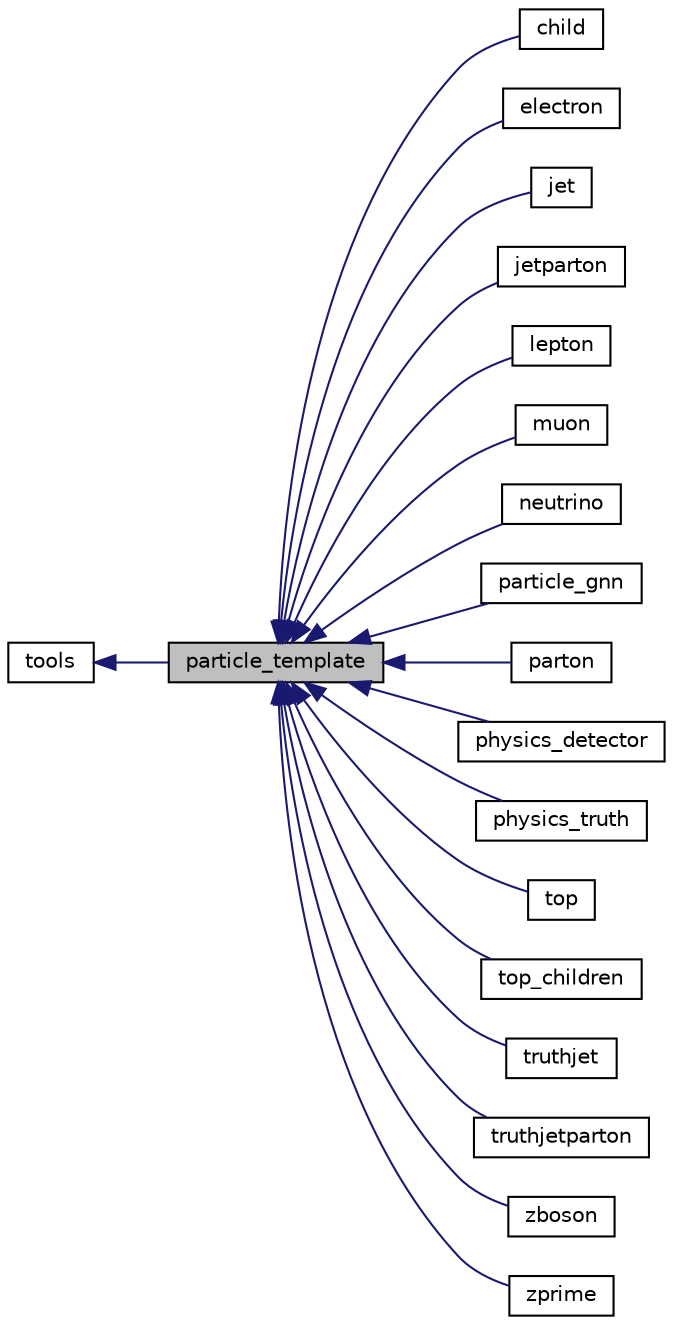 digraph "particle_template"
{
 // INTERACTIVE_SVG=YES
 // LATEX_PDF_SIZE
  edge [fontname="Helvetica",fontsize="10",labelfontname="Helvetica",labelfontsize="10"];
  node [fontname="Helvetica",fontsize="10",shape=record];
  rankdir="LR";
  Node1 [label="particle_template",height=0.2,width=0.4,color="black", fillcolor="grey75", style="filled", fontcolor="black",tooltip=" "];
  Node2 -> Node1 [dir="back",color="midnightblue",fontsize="10",style="solid",fontname="Helvetica"];
  Node2 [label="tools",height=0.2,width=0.4,color="black", fillcolor="white", style="filled",URL="$classtools.html",tooltip="Provides a wide range of utility functions used throughout the framework."];
  Node1 -> Node3 [dir="back",color="midnightblue",fontsize="10",style="solid",fontname="Helvetica"];
  Node3 [label="child",height=0.2,width=0.4,color="black", fillcolor="white", style="filled",URL="$classchild.html",tooltip=" "];
  Node1 -> Node4 [dir="back",color="midnightblue",fontsize="10",style="solid",fontname="Helvetica"];
  Node4 [label="electron",height=0.2,width=0.4,color="black", fillcolor="white", style="filled",URL="$classelectron.html",tooltip=" "];
  Node1 -> Node5 [dir="back",color="midnightblue",fontsize="10",style="solid",fontname="Helvetica"];
  Node5 [label="jet",height=0.2,width=0.4,color="black", fillcolor="white", style="filled",URL="$classjet.html",tooltip=" "];
  Node1 -> Node6 [dir="back",color="midnightblue",fontsize="10",style="solid",fontname="Helvetica"];
  Node6 [label="jetparton",height=0.2,width=0.4,color="black", fillcolor="white", style="filled",URL="$classjetparton.html",tooltip=" "];
  Node1 -> Node7 [dir="back",color="midnightblue",fontsize="10",style="solid",fontname="Helvetica"];
  Node7 [label="lepton",height=0.2,width=0.4,color="black", fillcolor="white", style="filled",URL="$classlepton.html",tooltip=" "];
  Node1 -> Node8 [dir="back",color="midnightblue",fontsize="10",style="solid",fontname="Helvetica"];
  Node8 [label="muon",height=0.2,width=0.4,color="black", fillcolor="white", style="filled",URL="$classmuon.html",tooltip=" "];
  Node1 -> Node9 [dir="back",color="midnightblue",fontsize="10",style="solid",fontname="Helvetica"];
  Node9 [label="neutrino",height=0.2,width=0.4,color="black", fillcolor="white", style="filled",URL="$classneutrino.html",tooltip=" "];
  Node1 -> Node10 [dir="back",color="midnightblue",fontsize="10",style="solid",fontname="Helvetica"];
  Node10 [label="particle_gnn",height=0.2,width=0.4,color="black", fillcolor="white", style="filled",URL="$classparticle__gnn.html",tooltip=" "];
  Node1 -> Node11 [dir="back",color="midnightblue",fontsize="10",style="solid",fontname="Helvetica"];
  Node11 [label="parton",height=0.2,width=0.4,color="black", fillcolor="white", style="filled",URL="$classparton.html",tooltip=" "];
  Node1 -> Node12 [dir="back",color="midnightblue",fontsize="10",style="solid",fontname="Helvetica"];
  Node12 [label="physics_detector",height=0.2,width=0.4,color="black", fillcolor="white", style="filled",URL="$classphysics__detector.html",tooltip=" "];
  Node1 -> Node13 [dir="back",color="midnightblue",fontsize="10",style="solid",fontname="Helvetica"];
  Node13 [label="physics_truth",height=0.2,width=0.4,color="black", fillcolor="white", style="filled",URL="$classphysics__truth.html",tooltip=" "];
  Node1 -> Node14 [dir="back",color="midnightblue",fontsize="10",style="solid",fontname="Helvetica"];
  Node14 [label="top",height=0.2,width=0.4,color="black", fillcolor="white", style="filled",URL="$classtop.html",tooltip=" "];
  Node1 -> Node15 [dir="back",color="midnightblue",fontsize="10",style="solid",fontname="Helvetica"];
  Node15 [label="top_children",height=0.2,width=0.4,color="black", fillcolor="white", style="filled",URL="$classtop__children.html",tooltip=" "];
  Node1 -> Node16 [dir="back",color="midnightblue",fontsize="10",style="solid",fontname="Helvetica"];
  Node16 [label="truthjet",height=0.2,width=0.4,color="black", fillcolor="white", style="filled",URL="$classtruthjet.html",tooltip=" "];
  Node1 -> Node17 [dir="back",color="midnightblue",fontsize="10",style="solid",fontname="Helvetica"];
  Node17 [label="truthjetparton",height=0.2,width=0.4,color="black", fillcolor="white", style="filled",URL="$classtruthjetparton.html",tooltip=" "];
  Node1 -> Node18 [dir="back",color="midnightblue",fontsize="10",style="solid",fontname="Helvetica"];
  Node18 [label="zboson",height=0.2,width=0.4,color="black", fillcolor="white", style="filled",URL="$classzboson.html",tooltip=" "];
  Node1 -> Node19 [dir="back",color="midnightblue",fontsize="10",style="solid",fontname="Helvetica"];
  Node19 [label="zprime",height=0.2,width=0.4,color="black", fillcolor="white", style="filled",URL="$classzprime.html",tooltip=" "];
}

